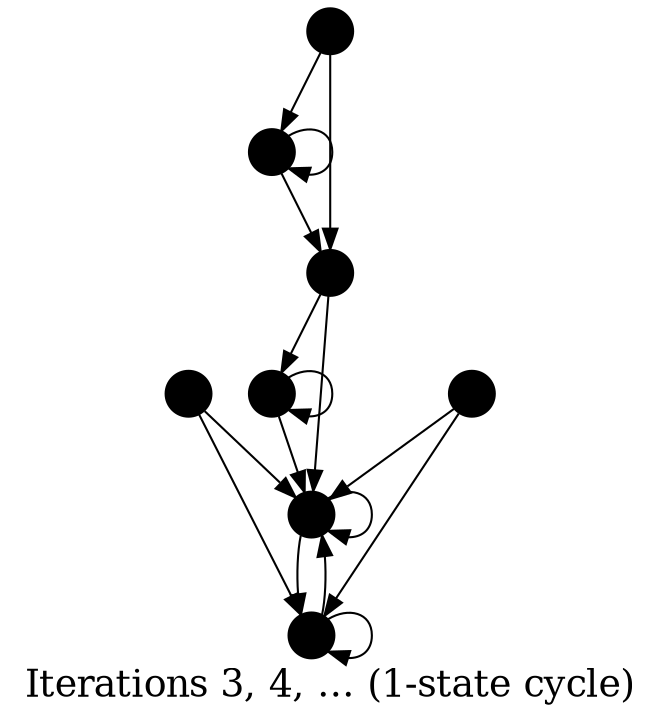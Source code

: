 /*****
C-177828939654904-181012164715 @4
*****/

digraph G {
  graph [splines=false overlap=false]
  node  [shape=ellipse, width=0.3, height=0.3, label=""]
  0 [style=filled, fillcolor="black"];
  1 [style=filled, fillcolor="black"];
  2 [style=filled, fillcolor="black"];
  3 [style=filled, fillcolor="black"];
  4 [style=filled, fillcolor="black"];
  5 [style=filled, fillcolor="black"];
  6 [style=filled, fillcolor="black"];
  7 [style=filled, fillcolor="black"];
  0 -> 0;
  0 -> 2;
  1 -> 1;
  1 -> 3;
  2 -> 1;
  2 -> 3;
  3 -> 5;
  3 -> 3;
  4 -> 5;
  4 -> 3;
  5 -> 5;
  5 -> 3;
  6 -> 0;
  6 -> 2;
  7 -> 5;
  7 -> 3;
  label = "Iterations 3, 4, ... (1-state cycle)";  fontsize=18;
}
